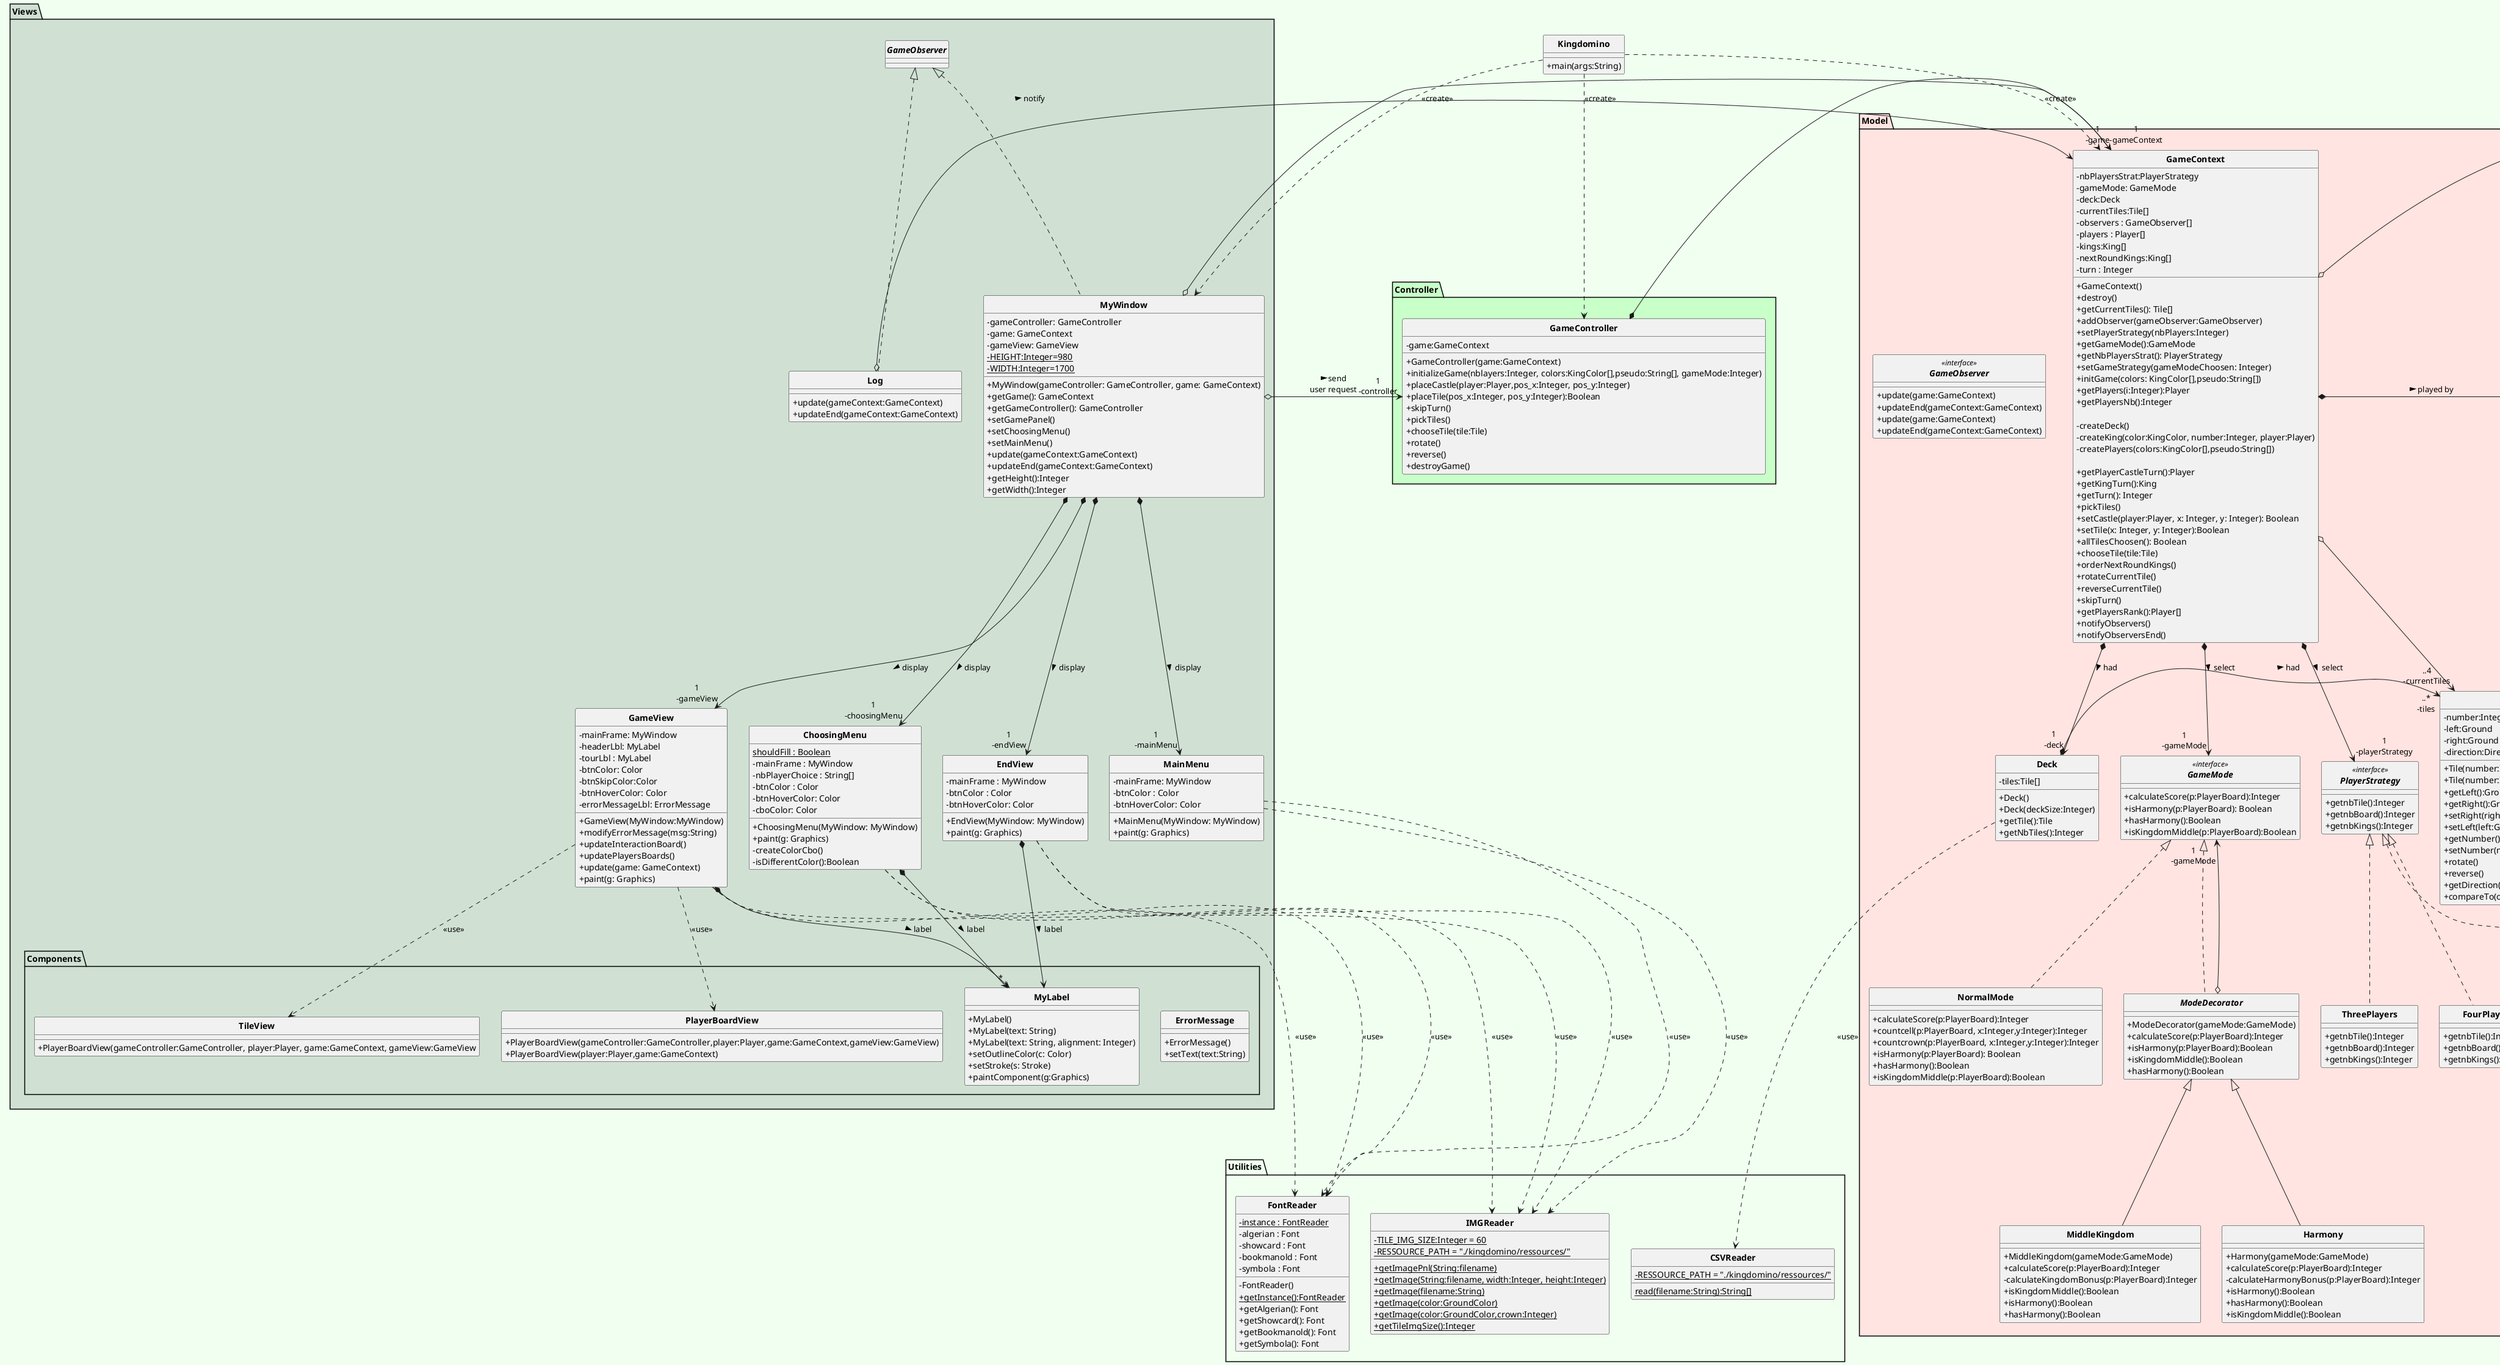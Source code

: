 @startuml
'https://plantuml.com/sequence-diagram
'skinparam style strictuml
skinparam style strictuml
skinparam classAttributeIconSize 0
skinparam classFontStyle Bold
hide enum methods
skinparam BackgroundColor HoneyDew

package Controller #technology{

    class GameController{
        -game:GameContext

        +GameController(game:GameContext)
        +initializeGame(nblayers:Integer, colors:KingColor[],pseudo:String[], gameMode:Integer)
        +placeCastle(player:Player,pos_x:Integer, pos_y:Integer)
        +placeTile(pos_x:Integer, pos_y:Integer):Boolean
        +skipTurn()
        +pickTiles()
        +chooseTile(tile:Tile)
        +rotate()
        +reverse()
        +destroyGame()
    }
}
package Model #mistyrose{

    class Castle implements Positionnable{
        +getColor():GroundColor
        +getCrownNumber():Integer
        +isGroundCounted():Boolean
        +isCrownCounted():Boolean
        +setGroundCounted(groundCounted:Boolean)
        +setCrownCounted(crownCounted:Boolean)
    }

    class Deck{
        -tiles:Tile[]

        +Deck()
        +Deck(deckSize:Integer)
        +getTile():Tile
        +getNbTiles():Integer
    }

    enum Direction{
        NORTH
        SOUTH
        EAST
        WEST
    }

    class TwoPlayers implements PlayerStrategy{
        +getnbTile():Integer
        +getnbBoard():Integer
        +getnbKings():Integer
    }

    class ThreePlayers implements PlayerStrategy{
        +getnbTile():Integer
        +getnbBoard():Integer
        +getnbKings():Integer
    }

    class FourPlayers implements PlayerStrategy{
        +getnbTile():Integer
        +getnbBoard():Integer
        +getnbKings():Integer
    }

    class GameContext{
        -nbPlayersStrat:PlayerStrategy
        -gameMode: GameMode
        -deck:Deck
        -currentTiles:Tile[]
        -observers : GameObserver[]
        -players : Player[]
        -kings:King[]
        -nextRoundKings:King[]
        -turn : Integer

        +GameContext()
        +destroy()
        +getCurrentTiles(): Tile[]
        +addObserver(gameObserver:GameObserver)
        +setPlayerStrategy(nbPlayers:Integer)
        +getGameMode():GameMode
        +getNbPlayersStrat(): PlayerStrategy
        +setGameStrategy(gameModeChoosen: Integer)
        +initGame(colors: KingColor[],pseudo:String[])
        +getPlayers(i:Integer):Player
        +getPlayersNb():Integer

        -createDeck()
        -createKing(color:KingColor, number:Integer, player:Player)
        -createPlayers(colors:KingColor[],pseudo:String[])

        +getPlayerCastleTurn():Player
        +getKingTurn():King
        +getTurn(): Integer
        +pickTiles()
        +setCastle(player:Player, x: Integer, y: Integer): Boolean
        +setTile(x: Integer, y: Integer):Boolean
        +allTilesChoosen(): Boolean
        +chooseTile(tile:Tile)
        +orderNextRoundKings()
        +rotateCurrentTile()
        +reverseCurrentTile()
        +skipTurn()
        +getPlayersRank():Player[]
        +notifyObservers()
        +notifyObserversEnd()
    }

    interface GameMode <<interface>>{
        +calculateScore(p:PlayerBoard):Integer
        +isHarmony(p:PlayerBoard): Boolean
        +hasHarmony():Boolean
        +isKingdomMiddle(p:PlayerBoard):Boolean
    }

    interface GameObserver <<interface>>{
        +update(game:GameContext)
        +updateEnd(gameContext:GameContext)
    }

    class Ground implements Positionnable{
        -color:GroundColor
        -crownNumber:Integer
        -groundCounted:Boolean
        -crownCounted:Boolean

        +Ground(color:GroundColor, crownNumber:Integer)
        +isGroundCounted():Boolean
        +isCrownCounted():Boolean
        +setCrownCounted(crownNumber:Boolean)
        +setGroundCounted(groundCounted:Boolean)
        +getColor():GroundColor
        +getCrownNumber:Integer
    }

    enum GroundColor{
        -GREY
        -BLUE
        -DARKGREEN
        -BLACK
        -BROWN
        -YELLOW
        -LIGHTGREEN
        +{static}+getColor(String:color):GroundColor
    }

    interface GameObserver <<interface>>{
         +update(game:GameContext)
         +updateEnd(gameContext:GameContext)
    }

    class Harmony extends ModeDecorator{
        +Harmony(gameMode:GameMode)
        +calculateScore(p:PlayerBoard):Integer
        -calculateHarmonyBonus(p:PlayerBoard):Integer
        +isHarmony():Boolean
        +hasHarmony():Boolean
        +isKingdomMiddle():Boolean
    }

    class King{
        -color:KingColor
        -player:Player
        -choosenTile:Tile[]

        +King(color:KingColor, player:Player)
        +getColor():KingColor
        +setChoosenTile(tile:Tile)
        +removeTile()
        +getTile():Tile
        +getPlayer():Player
    }

    enum KingColor{
        PINK
        BLUE
        GREEN
        YELLOW
    }

    class MiddleKingdom extends ModeDecorator{
        +MiddleKingdom(gameMode:GameMode)
        +calculateScore(p:PlayerBoard):Integer
        -calculateKingdomBonus(p:PlayerBoard):Integer
        +isKingdomMiddle():Boolean
        +isHarmony():Boolean
        +hasHarmony():Boolean
    }

    abstract class ModeDecorator implements GameMode{
        +ModeDecorator(gameMode:GameMode)
        +calculateScore(p:PlayerBoard):Integer
        +isHarmony(p:PlayerBoard):Boolean
        +isKingdomMiddle():Boolean
        +hasHarmony():Boolean
    }

    class NormalMode implements GameMode{
        +calculateScore(p:PlayerBoard):Integer
        +countcell(p:PlayerBoard, x:Integer,y:Integer):Integer
        +countcrown(p:PlayerBoard, x:Integer,y:Integer):Integer
        +isHarmony(p:PlayerBoard): Boolean
        +hasHarmony():Boolean
        +isKingdomMiddle(p:PlayerBoard):Boolean
    }

    class Player{
        -playerColor:KingColor
        -board:PlayerBoard
        -playerName:String

        +Player(color:KingColor,pName:String,board:PlayerBoard)
        +getPlayerColor():KingColor
        +getPlayerName():String
        +getBoard():PlayerBoard
    }

    class PlayerBoard{
        -BOARD_SIZE:Integer=5
        -board:Positionnable[]

        +PlayerBoard()
        +PlayerBoard(castle:Castle)
        +setCastle(x:Integer,y:Integer,castle:Castle):Boolean
        +setTile(x:Integer,y:Integer,dir:Direction,tile:Tile):Boolean
        +getRightXY(x:Integer,y:Integer, dir:Direction):Integer[]
        +isPosable(x:Integer,y:Integer):Boolean
        +isPlayable(tile:Tile):Boolean
        +isSameGround(x:Integer,y:Integer, ground:Ground):Boolean
        +getPositionnable(x:Integer, y:Integer):Positionnable
        +getBOARD_SIZE():Integer
    }

    interface PlayerStrategy <<interface>>{
        +getnbTile():Integer
        +getnbBoard():Integer
        +getnbKings():Integer
    }

    interface Positionnable <<interface>>{
        +getColor():GroundColor
        +getCrownNumber():Integer
        +isGroundCounted():Boolean
        +isCrownCounted():Boolean
        +setGroundCounted(groundCounted:Boolean)
        +setCrownCounted(crownCounted:Boolean)
    }

    ' pas implémenter car on implémente pas les classes propres à Java
    class Tile{
        -number:Integer
        -left:Ground
        -right:Ground
        -direction:Direction

        +Tile(number:Integer):Tile
        +Tile(number:Integer,left:Ground, right:Ground):Tile
        +getLeft():Ground
        +getRight():Ground
        +setRight(right:Ground)
        +setLeft(left:Ground)
        +getNumber():Integer
        +setNumber(number:Integer)
        +rotate()
        +reverse()
        +getDirection():Direction
        +compareTo(o:Tile):Integer
    }

}

package Utilities{
    class CSVReader{
        {static} - RESSOURCE_PATH = "./kingdomino/ressources/"
        {static} read(filename:String):String[]
    }

    class FontReader{
        {static} - instance : FontReader
        -algerian : Font
        -showcard : Font
        -bookmanold : Font
        -symbola : Font

        -FontReader()
        {static}+getInstance():FontReader
        +getAlgerian(): Font
        +getShowcard(): Font
        +getBookmanold(): Font
        +getSymbola(): Font
    }

    class IMGReader{
        {static}-TILE_IMG_SIZE:Integer = 60
        {static} - RESSOURCE_PATH = "./kingdomino/ressources/"
        {static}+getImagePnl(String:filename)
        {static}+getImage(String:filename, width:Integer, height:Integer)
        {static}+getImage(filename:String)
        {static}+getImage(color:GroundColor)
        {static}+getImage(color:GroundColor,crown:Integer)
        {static}+getTileImgSize():Integer
    }
}

package Views #D0E1D4{
    package Components{
        class ErrorMessage{
            +ErrorMessage()
            +setText(text:String)
        }

        class MyLabel{
            +MyLabel()
            +MyLabel(text: String)
            +MyLabel(text: String, alignment: Integer)
            +setOutlineColor(c: Color)
            +setStroke(s: Stroke)
            +paintComponent(g:Graphics)
        }

        class PlayerBoardView{
            +PlayerBoardView(gameController:GameController,player:Player,game:GameContext,gameView:GameView)
            +PlayerBoardView(player:Player,game:GameContext)
        }

        class TileView{
            +PlayerBoardView(gameController:GameController, player:Player, game:GameContext, gameView:GameView
        }
    }

    class ChoosingMenu{
         {static}shouldFill : Boolean
         -mainFrame : MyWindow
         -nbPlayerChoice : String[]
         -btnColor : Color
         -btnHoverColor: Color
         -cboColor: Color

         +ChoosingMenu(MyWindow: MyWindow)
         +paint(g: Graphics)
         -createColorCbo()
         -isDifferentColor():Boolean
    }

    class EndView{
        -mainFrame : MyWindow
        -btnColor : Color
        -btnHoverColor: Color

        +EndView(MyWindow: MyWindow)
        +paint(g: Graphics)
    }

    class GameView{
        -mainFrame: MyWindow
        -headerLbl: MyLabel
        -tourLbl : MyLabel
        -btnColor: Color
        -btnSkipColor:Color
        -btnHoverColor: Color
        -errorMessageLbl: ErrorMessage

        +GameView(MyWindow:MyWindow)
        +modifyErrorMessage(msg:String)
        +updateInteractionBoard()
        +updatePlayersBoards()
        +update(game: GameContext)
        +paint(g: Graphics)
    }

    class Log implements GameObserver{
        +update(gameContext:GameContext)
        +updateEnd(gameContext:GameContext)
    }

    class MainMenu{
        -mainFrame: MyWindow
        -btnColor : Color
        -btnHoverColor: Color

        +MainMenu(MyWindow: MyWindow)
        +paint(g: Graphics)
    }
    class MyWindow implements GameObserver{
        -gameController: GameController
        -game: GameContext
        -gameView: GameView
        {static}-HEIGHT:Integer=980
        {static}-WIDTH:Integer=1700

        +MyWindow(gameController: GameController, game: GameContext)
        +getGame(): GameContext
        +getGameController(): GameController
        +setGamePanel()
        +setChoosingMenu()
        +setMainMenu()
        +update(gameContext:GameContext)
        +updateEnd(gameContext:GameContext)
        +getHeight():Integer
        +getWidth():Integer
    }
}

class Kingdomino{
    +main(args:String)
}

'les liaisons
'KingDomino crée le controller la fenetre et le contexte
Kingdomino ..> GameController : <<create>>
Kingdomino ..> MyWindow : <<create>>
Kingdomino .> GameContext : <<create>>

'GameContext est composé
 ' -d'une pile de tuile
GameContext *--> "1\n-deck" Deck : > had
 ' -d'un mode de jeu
GameContext *-->"1\n-gameMode"GameMode : > select
' d'une stratégie
GameContext *--> "1\n-playerStrategy" PlayerStrategy :  > select
'de joueurs
GameContext *-> "2..4\n-players" Player :  > played by
'aggrégation ! Tile
GameContext o--> "..4\n-currentTiles"Tile
'GameContext va avoir besoin de gameobserver
GameContext o->"..n\n-observers" GameObserver : > observes

'GameController est composé de GameContext
GameController *--> "1\n-gameContext" GameContext

'Player est composé d'un plateau de jeu et de roi
Player *-> "1\n-board"PlayerBoard : > had
Player*-->"1..2\n-kings"King : > had

'PlayerBoard contient de positionnable
PlayerBoard o-->"1\n-board"Positionnable: > contains

'Log va notifier GameContext
Log o-> GameContext: > notify

'la pile est composé de tuile
Deck *-> "..*\n-tiles"Tile : > had

'Ground est composé de GroundColor
Ground *-->"1\n-color"GroundColor: > composed

'Tile contient un coté droit et un coté gauche qui sont des grounds
Tile *-> "1-left\n1-right"Ground

'On utilise decorator en fonction de GameMode
ModeDecorator o--> "1\n-gameMode"GameMode

'King est composé d'une couleur
King *---> "1\n-kingcolor" KingColor : > had
'Castle est composé d'une couleur
Castle *--> "1\n-kingcolor" KingColor : > had

'LES VUES MyWindow va afficher les vues suivantes
MyWindow  *--> "1\n-gameView" GameView : > display
MyWindow  *--> "1\n-mainMenu" MainMenu : > display
MyWindow  *--> "1\n-choosingMenu" ChoosingMenu : > display
MyWindow  *--> "1\n-endView" EndView : > display

'MyWindow a besoin du controlleur et du gamecontext
MyWindow o-> "1\n-controller" GameController : > send \nuser request
MyWindow  o-> "1\n-game"GameContext

'les vues utilisent les labels
GameView *-->MyLabel : > label
EndView *-->MyLabel : > label
ChoosingMenu *--> "*" MyLabel : > label

'USES
'PlayerBoard va utiliser les directions
PlayerBoard .> Direction : <<use>>

'Deck va utiliser CSVReader
Deck ...> CSVReader :  <<use>>

EndView .> IMGReader : <<use>>
GameView ..> IMGReader: <<use>>
ChoosingMenu ..> IMGReader : <<use>>
MainMenu .> IMGReader : <<use>>

EndView ..>FontReader :<<use>>
GameView .>FontReader :<<use>>
ChoosingMenu ..>FontReader :<<use>>
MainMenu ..>FontReader :<<use>>

GameView ..>TileView : <<use>>
GameView ..>PlayerBoardView : <<use>>

@enduml